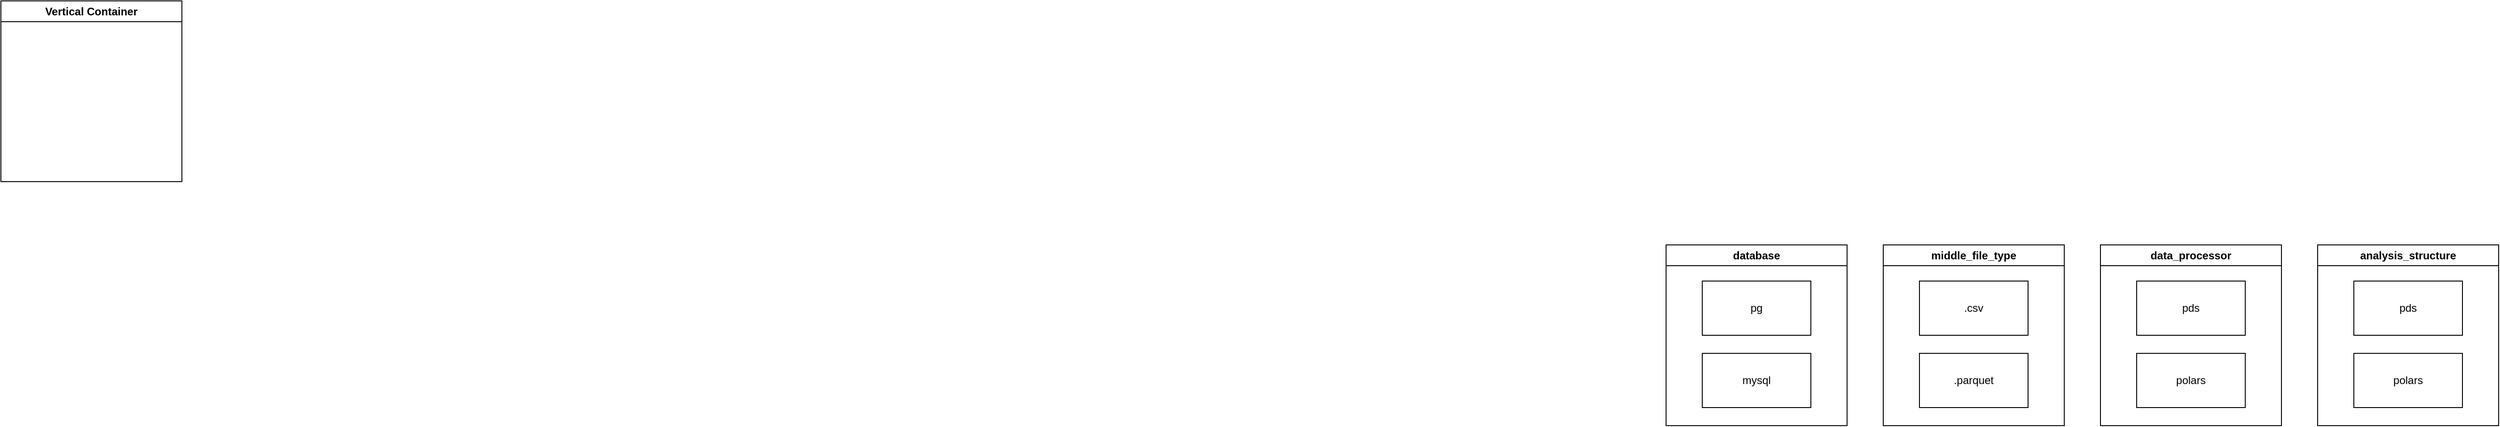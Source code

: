 <mxfile version="26.0.4">
  <diagram name="第 1 页" id="TNWWmJBsXNTUD4CnJM2r">
    <mxGraphModel dx="4038" dy="1299" grid="1" gridSize="10" guides="1" tooltips="1" connect="1" arrows="1" fold="1" page="0" pageScale="1" pageWidth="827" pageHeight="1169" math="0" shadow="0">
      <root>
        <mxCell id="0" />
        <mxCell id="1" parent="0" />
        <mxCell id="OPWOXoO3-NqjA48vfaCd-5" value="database" style="swimlane;whiteSpace=wrap;html=1;" vertex="1" parent="1">
          <mxGeometry x="-360" y="40" width="200" height="200" as="geometry">
            <mxRectangle x="-370" y="40" width="90" height="30" as="alternateBounds" />
          </mxGeometry>
        </mxCell>
        <mxCell id="OPWOXoO3-NqjA48vfaCd-3" value="pg" style="rounded=0;whiteSpace=wrap;html=1;" vertex="1" parent="OPWOXoO3-NqjA48vfaCd-5">
          <mxGeometry x="40" y="40" width="120" height="60" as="geometry" />
        </mxCell>
        <mxCell id="OPWOXoO3-NqjA48vfaCd-4" value="mysql" style="rounded=0;whiteSpace=wrap;html=1;" vertex="1" parent="OPWOXoO3-NqjA48vfaCd-5">
          <mxGeometry x="40" y="120" width="120" height="60" as="geometry" />
        </mxCell>
        <mxCell id="OPWOXoO3-NqjA48vfaCd-6" value="Vertical Container" style="swimlane;whiteSpace=wrap;html=1;" vertex="1" parent="1">
          <mxGeometry x="-2200" y="-230" width="200" height="200" as="geometry" />
        </mxCell>
        <mxCell id="OPWOXoO3-NqjA48vfaCd-9" value="data_processor" style="swimlane;whiteSpace=wrap;html=1;" vertex="1" parent="1">
          <mxGeometry x="120" y="40" width="200" height="200" as="geometry" />
        </mxCell>
        <mxCell id="OPWOXoO3-NqjA48vfaCd-10" value="pds" style="rounded=0;whiteSpace=wrap;html=1;" vertex="1" parent="OPWOXoO3-NqjA48vfaCd-9">
          <mxGeometry x="40" y="40" width="120" height="60" as="geometry" />
        </mxCell>
        <mxCell id="OPWOXoO3-NqjA48vfaCd-11" value="polars" style="rounded=0;whiteSpace=wrap;html=1;" vertex="1" parent="OPWOXoO3-NqjA48vfaCd-9">
          <mxGeometry x="40" y="120" width="120" height="60" as="geometry" />
        </mxCell>
        <mxCell id="OPWOXoO3-NqjA48vfaCd-12" value="middle_file_type" style="swimlane;whiteSpace=wrap;html=1;" vertex="1" parent="1">
          <mxGeometry x="-120" y="40" width="200" height="200" as="geometry" />
        </mxCell>
        <mxCell id="OPWOXoO3-NqjA48vfaCd-13" value=".csv" style="rounded=0;whiteSpace=wrap;html=1;" vertex="1" parent="OPWOXoO3-NqjA48vfaCd-12">
          <mxGeometry x="40" y="40" width="120" height="60" as="geometry" />
        </mxCell>
        <mxCell id="OPWOXoO3-NqjA48vfaCd-14" value=".parquet" style="rounded=0;whiteSpace=wrap;html=1;" vertex="1" parent="OPWOXoO3-NqjA48vfaCd-12">
          <mxGeometry x="40" y="120" width="120" height="60" as="geometry" />
        </mxCell>
        <mxCell id="OPWOXoO3-NqjA48vfaCd-15" value="analysis_structure" style="swimlane;whiteSpace=wrap;html=1;" vertex="1" parent="1">
          <mxGeometry x="360" y="40" width="200" height="200" as="geometry" />
        </mxCell>
        <mxCell id="OPWOXoO3-NqjA48vfaCd-16" value="pds" style="rounded=0;whiteSpace=wrap;html=1;" vertex="1" parent="OPWOXoO3-NqjA48vfaCd-15">
          <mxGeometry x="40" y="40" width="120" height="60" as="geometry" />
        </mxCell>
        <mxCell id="OPWOXoO3-NqjA48vfaCd-17" value="polars" style="rounded=0;whiteSpace=wrap;html=1;" vertex="1" parent="OPWOXoO3-NqjA48vfaCd-15">
          <mxGeometry x="40" y="120" width="120" height="60" as="geometry" />
        </mxCell>
      </root>
    </mxGraphModel>
  </diagram>
</mxfile>
